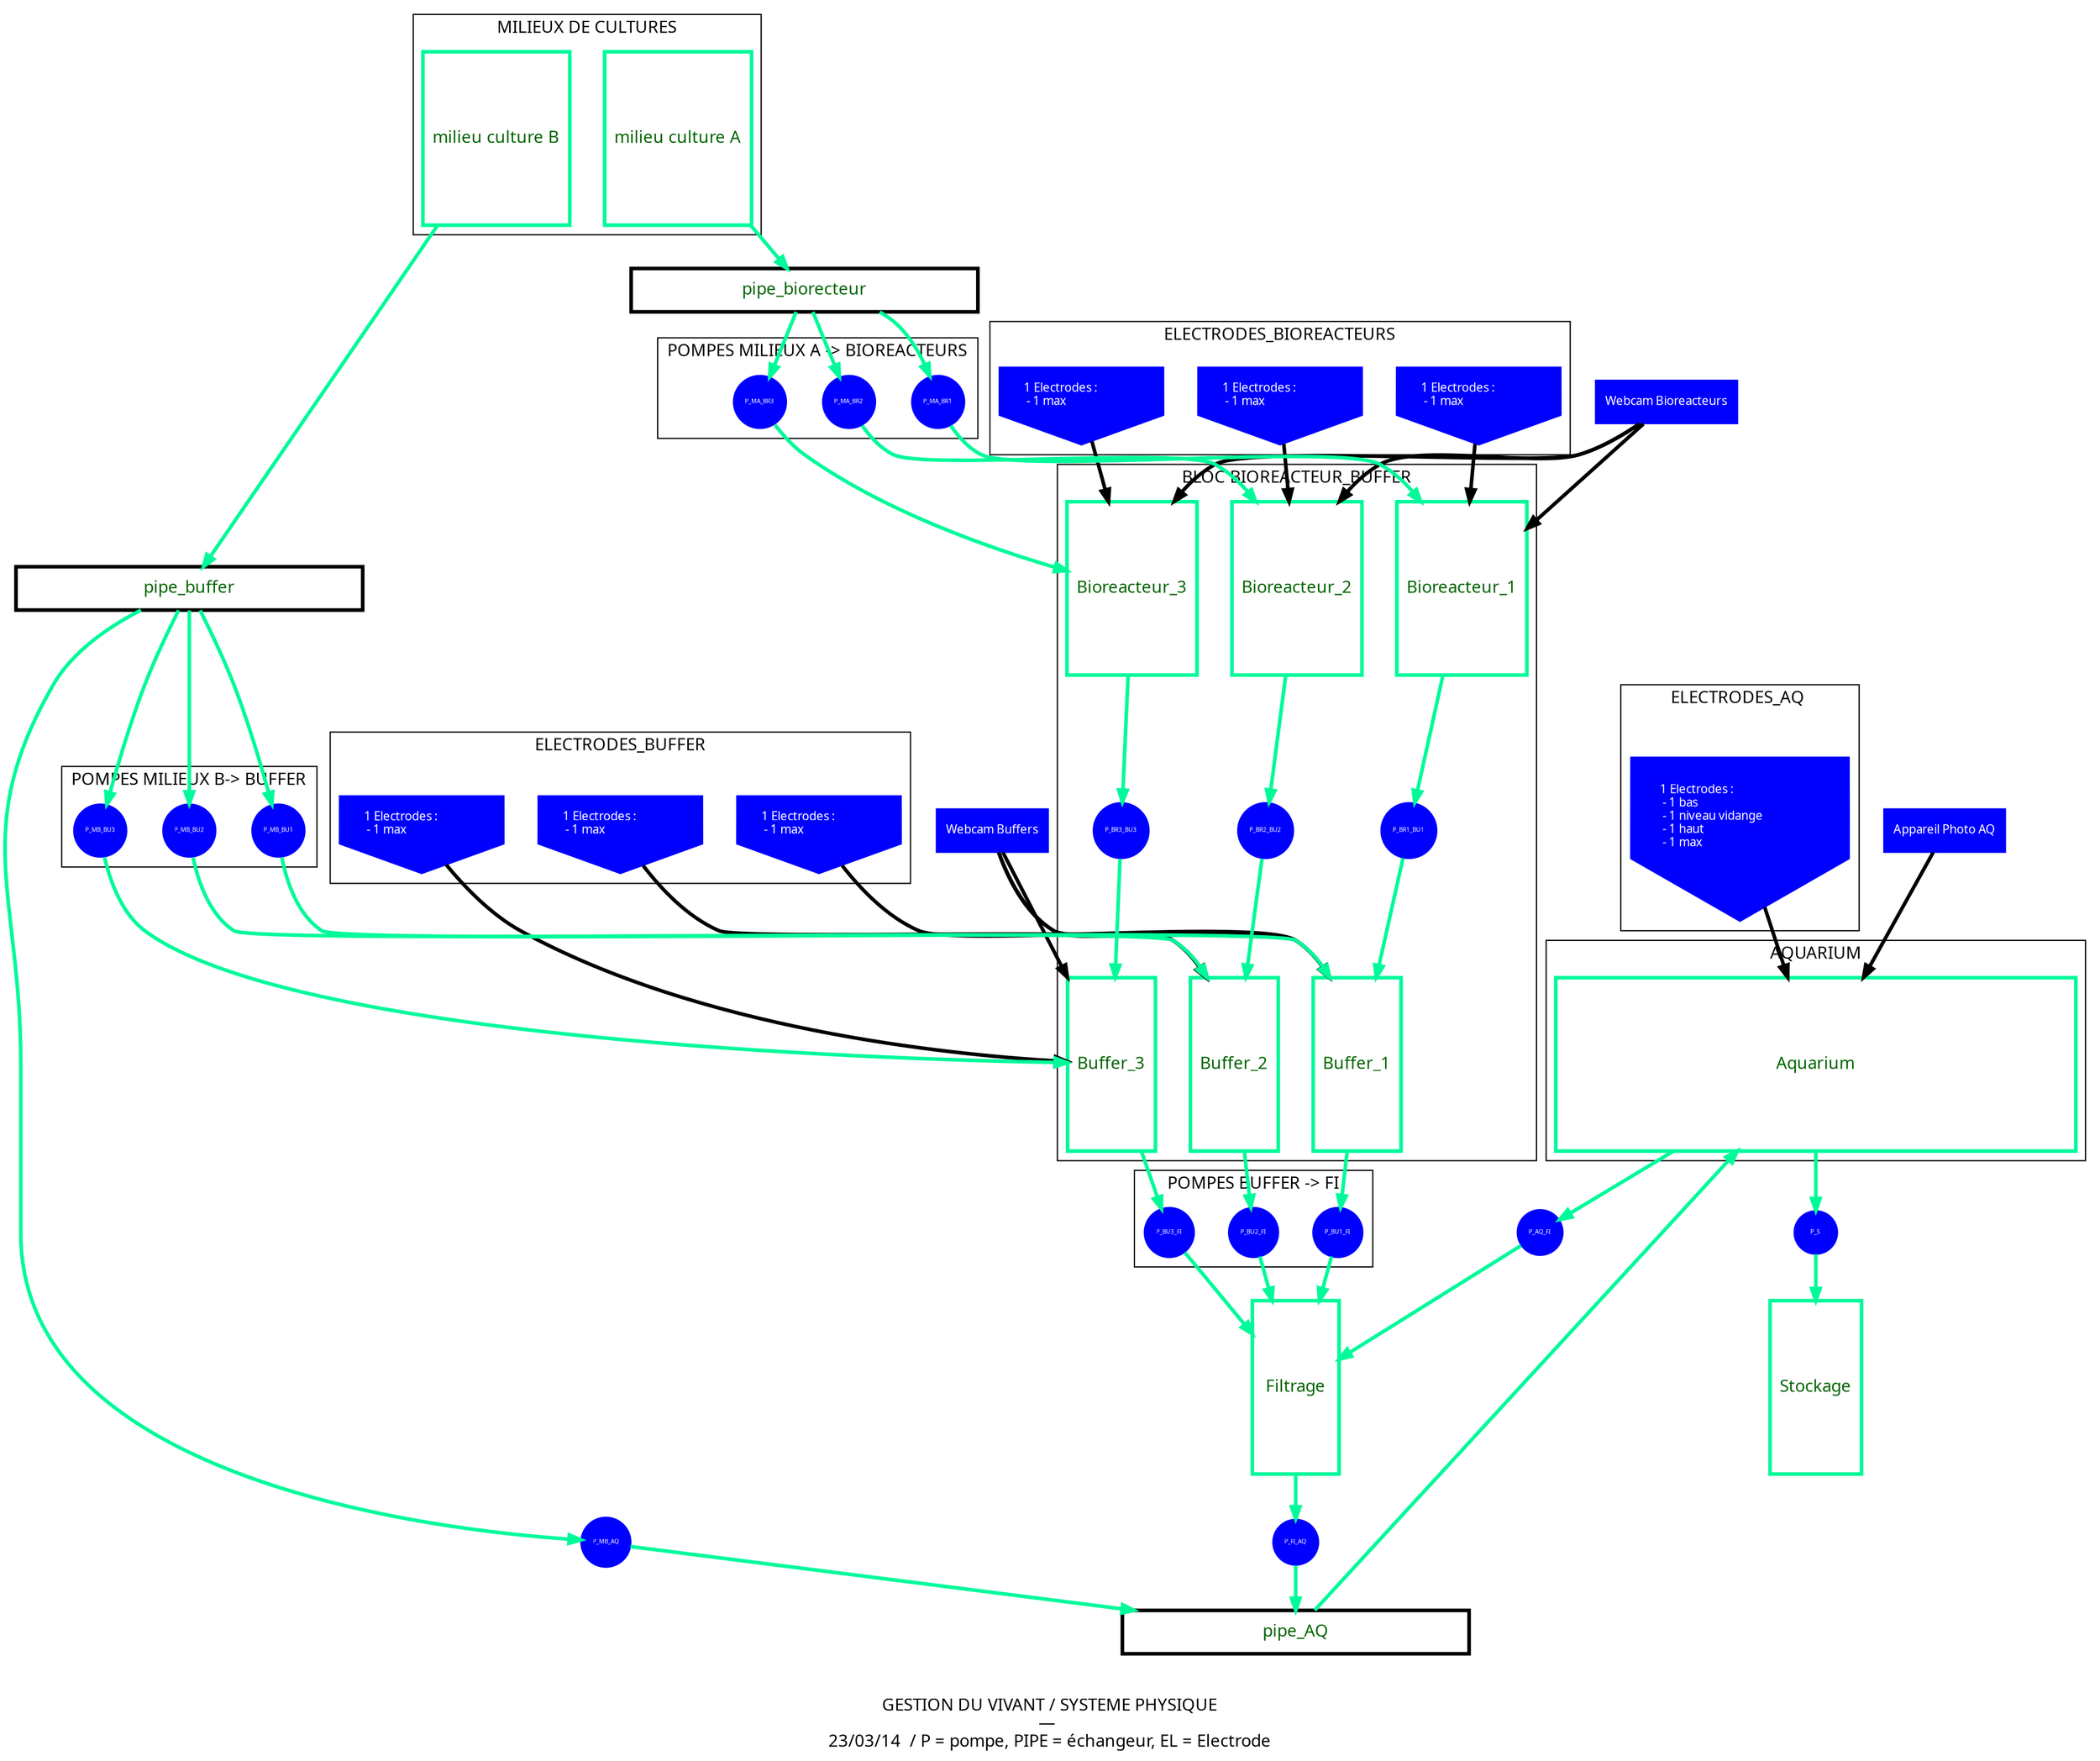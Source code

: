 	digraph {
	 label="\n\nGESTION DU VIVANT / SYSTEME PHYSIQUE\n— \n23/03/14  / P = pompe, PIPE = échangeur, EL = Electrode"
	 
	 rankdir="TP"
	 nodesep = .4
	
	layout=dot
	 
	 fontsize=14
	 fontname="myriadpro"
	 
	 node[fontsize=14, fontname="myriadpro", fontcolor=blue, color=blue, shape=house]
	 edge[fontsize=10, fontname="monaco", color=green]
	
	subgraph organs {
	     
		node[height = 2, width = 1, shape=box, color=mediumspringgreen, fontcolor=darkgreen, penwidth=3]
			
	    MB [label="Milieu culture A"]
	 	MA [label="Milieu culture B"]
	       
	  	BR1 [label="Bioreacteur_1"]
	 	BR2 [label="Bioreacteur_2"]
	  	BR3 [label="Bioreacteur_3"]
	       
		BU1 [label="Buffer_1"]
		BU2 [label="Buffer_2"]
		BU3 [label="Buffer_3"]
		
		
		S [label="Stockage"]
		
		FI [label="Filtrage"]
		
		node[height = 2, width = 6, shape=box, color=mediumspringgreen, fontcolor=darkgreen, penwidth=3]
		AQ [label="Aquarium"]
		
		subgraph cluster_culture {
	 		label="MILIEUX DE CULTURES"
	 		
	 		
	 		MB
	 		MA
	 	}
	 	
	 	subgraph cluster_AQ {
	 		label="AQUARIUM"
	 		node[height = 2, width = 1]
	 		
	 		AQ
	 	}
	}
	
	subgraph pipe {
	     
		node[width = 4, shape=box, color=mediumspringyellow, fontcolor=darkgreen, penwidth=3]
			
	     
	 	label="CULTURES"
	
	 	pipe_biorecteur
	 	pipe_buffer
	 	pipe_AQ
	 	
	}
	subgraph sensor{
        node[shape=invhouse, fontsize=10, style="filled", color=blue, fontcolor=white]
       
        EL_BR1 [label="1 Electrodes :\l - 1 max \l  "]
        EL_BR2 [label="1 Electrodes :\l - 1 max \l  "]
		EL_BR3 [label="1 Electrodes :\l - 1 max \l  "]
		
        
        EL_BU1 [label="1 Electrodes :\l - 1 max \l  "]
        EL_BU2 [label="1 Electrodes :\l - 1 max \l  "]
        EL_BU3 [label="1 Electrodes :\l - 1 max \l  "]
        
        EL_AQ [label="1 Electrodes :\l - 1 bas \l - 1 niveau vidange \l - 1 haut\l - 1 max\l\l "]
        
      }
      subgraph sensor{
        node[shape=cube, fontsize=10, style="filled", color=blue, fontcolor=white]
       
        webcam_1 [label="Webcam Bioreacteurs"]
        webcam_2 [label="Webcam Buffers"]
        Appareil_Photo [label="Appareil Photo AQ"]
        
      }
      subgraph cluster_Electrode_Bioreacteur {
	 		label="ELECTRODES_BIOREACTEURS\n"
	 		
	 		EL_BR1 
       		EL_BR2
       		EL_BR3
		
	 	}
	 	

	 	subgraph cluster_Electrode_Buffer {
	 		label="ELECTRODES_BUFFER\n "
	 		
	 		EL_BU1
       		EL_BU2
        	EL_BU3
        		
	 	}
	 	subgraph cluster_Electrode_AQ {
	 		label="ELECTRODES_AQ \n "
	 		
	 		EL_AQ
        		
	 	}
	subgraph device {
	     
	     node[shape=circle, fontsize=5, style="filled", color=blue, fontcolor=white]
	     
	     P_MA_BR1 
	     P_MA_BR2 
	     P_MA_BR3 
	     
	     P_MB_BU1 
	     P_MB_BU2 
	     P_MB_BU3
	     
	     P_MB_AQ
	     
	     P_BR1_BU1 
	     P_BR2_BU2  
	     P_BR3_BU3 
	     
	     P_BU1_FI 
	     P_BU2_FI
	     P_BU3_FI
	     
	     P_AQ_FI
	     P_FI_AQ
	     
	     P_S
	     
	     subgraph cluster_pompes_MA_Bio {
	 		label="POMPES MILIEUX A -> BIOREACTEURS"
	 		
	 		
	 		P_MA_BR1 
	    	P_MA_BR2 
	     	P_MA_BR3 
	 	}
	 	
	 	subgraph cluster_pompes_MB_Buf {
	 		label="POMPES MILIEUX B-> BUFFER"
	 		
	 		P_MB_BU1 
	     	P_MB_BU2 
	     	P_MB_BU3
	     
	    	
	 	}
	 	subgraph cluster_pompes_Buf_AQ {
	 		label="POMPES BUFFER -> FI"
	 		
	 		P_BU1_FI 
	     	P_BU2_FI
	     	P_BU3_FI
	     
	    	
	 	}
	 	 subgraph cluster_bloc {
	 		label="BLOC BIOREACTEUR_BUFFER"
	 		
	 		BR1
	 		BR2
	 		BR3
	 		
	 		P_BR1_BU1 
	     	P_BR2_BU2  
	     	P_BR3_BU3 
	     	
	     	BU1
	     	BU2
	     	BU3		
	 		
	 	}
	
	   }
	   
	   	
	   
	   
	
	   // RELATIONS
	   
	  
	subgraph fluid {
		edge[penwidth=3, color=mediumspringgreen]
		
		MA -> pipe_biorecteur
		
		pipe_biorecteur -> {P_MA_BR1 , P_MA_BR2, P_MA_BR3}
		
		P_MA_BR1 ->  BR1
	    P_MA_BR2 ->  BR2
	    P_MA_BR3 ->  BR3
	    
	    BR1 -> P_BR1_BU1 
	 	BR2 -> P_BR2_BU2 
	  	BR3 -> P_BR3_BU3 
	  
	  	P_BR1_BU1 -> BU1
	  	P_BR2_BU2 -> BU2
	  	P_BR3_BU3 -> BU3
	  	
	  	MB -> pipe_buffer
	  	
	  	
	  	pipe_buffer -> {P_MB_BU1 , P_MB_BU2, P_MB_BU3,P_MB_AQ}
	  	
	  	P_MB_BU1 -> BU1
	  	P_MB_BU2 -> BU2
		P_MB_BU3 -> BU3
		
		BU1 -> P_BU1_FI
		BU2 -> P_BU2_FI
		BU3 -> P_BU3_FI
		
		P_BU1_FI -> FI
	  	P_BU2_FI -> FI
		P_BU3_FI -> FI
		P_MB_AQ -> pipe_AQ
		
		AQ -> P_AQ_FI -> FI
		FI -> P_FI_AQ -> pipe_AQ
	   	pipe_AQ -> AQ
	   	
	   	AQ -> P_S -> S
	}
	   
	subgraph fluid {
		edge[penwidth=3, color=mediumspringgrey]
		
		EL_BR1 -> BR1
		EL_BR2 -> BR2
		EL_BR3 -> BR3

		
		EL_BU1 -> BU1
       	EL_BU2 -> BU2 
        EL_BU3 -> BU3
        
        EL_AQ -> AQ

        webcam_1 -> {BR1, BR2, BR3}
        webcam_2 -> {BU1, BU2, BU3}
        Appareil_Photo -> AQ
		
	}
	
	MB [label="milieu culture B"]
	MA [label="milieu culture A"]
	
	
	
}
